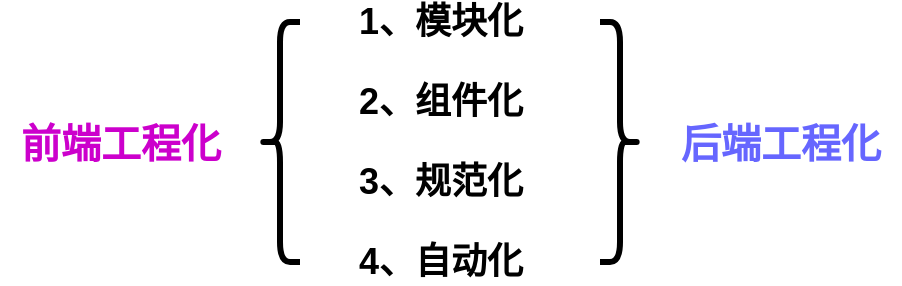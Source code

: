 <mxfile version="14.9.5" type="github">
  <diagram id="UFSuQlCkiG1u87Nqo_qd" name="第 1 页">
    <mxGraphModel dx="1185" dy="695" grid="0" gridSize="10" guides="1" tooltips="1" connect="1" arrows="1" fold="1" page="1" pageScale="1" pageWidth="3300" pageHeight="4681" math="0" shadow="0">
      <root>
        <mxCell id="0" />
        <mxCell id="1" parent="0" />
        <mxCell id="vqDkYvT0RT23pniDy1Ix-1" value="" style="shape=curlyBracket;whiteSpace=wrap;html=1;rounded=1;strokeWidth=3;" vertex="1" parent="1">
          <mxGeometry x="390" y="110" width="20" height="120" as="geometry" />
        </mxCell>
        <mxCell id="vqDkYvT0RT23pniDy1Ix-2" value="&lt;b&gt;&lt;font style=&quot;font-size: 20px&quot;&gt;前端工程化&lt;/font&gt;&lt;/b&gt;" style="text;html=1;align=center;verticalAlign=middle;resizable=0;points=[];autosize=1;strokeColor=none;fontColor=#CC00CC;" vertex="1" parent="1">
          <mxGeometry x="260" y="160" width="120" height="20" as="geometry" />
        </mxCell>
        <mxCell id="vqDkYvT0RT23pniDy1Ix-3" value="&lt;b&gt;&lt;font style=&quot;font-size: 18px&quot;&gt;1、模块化&lt;/font&gt;&lt;/b&gt;" style="text;html=1;align=center;verticalAlign=middle;resizable=0;points=[];autosize=1;strokeColor=none;" vertex="1" parent="1">
          <mxGeometry x="430" y="100" width="100" height="20" as="geometry" />
        </mxCell>
        <mxCell id="vqDkYvT0RT23pniDy1Ix-4" value="&lt;b&gt;&lt;font style=&quot;font-size: 18px&quot;&gt;2、组件化&lt;/font&gt;&lt;/b&gt;" style="text;html=1;align=center;verticalAlign=middle;resizable=0;points=[];autosize=1;strokeColor=none;" vertex="1" parent="1">
          <mxGeometry x="430" y="140" width="100" height="20" as="geometry" />
        </mxCell>
        <mxCell id="vqDkYvT0RT23pniDy1Ix-5" value="&lt;span style=&quot;font-size: 18px&quot;&gt;&lt;b&gt;3、规范化&lt;/b&gt;&lt;/span&gt;" style="text;html=1;align=center;verticalAlign=middle;resizable=0;points=[];autosize=1;strokeColor=none;" vertex="1" parent="1">
          <mxGeometry x="430" y="180" width="100" height="20" as="geometry" />
        </mxCell>
        <mxCell id="vqDkYvT0RT23pniDy1Ix-6" value="&lt;span style=&quot;font-size: 18px&quot;&gt;&lt;b&gt;4、自动化&lt;/b&gt;&lt;/span&gt;" style="text;html=1;align=center;verticalAlign=middle;resizable=0;points=[];autosize=1;strokeColor=none;" vertex="1" parent="1">
          <mxGeometry x="430" y="220" width="100" height="20" as="geometry" />
        </mxCell>
        <mxCell id="vqDkYvT0RT23pniDy1Ix-8" value="&lt;b&gt;&lt;font style=&quot;font-size: 20px&quot;&gt;后端工程化&lt;/font&gt;&lt;/b&gt;" style="text;html=1;align=center;verticalAlign=middle;resizable=0;points=[];autosize=1;strokeColor=none;fontColor=#6666FF;" vertex="1" parent="1">
          <mxGeometry x="590" y="160" width="120" height="20" as="geometry" />
        </mxCell>
        <mxCell id="vqDkYvT0RT23pniDy1Ix-9" value="" style="shape=curlyBracket;whiteSpace=wrap;html=1;rounded=1;flipH=1;strokeWidth=3;" vertex="1" parent="1">
          <mxGeometry x="560" y="110" width="20" height="120" as="geometry" />
        </mxCell>
      </root>
    </mxGraphModel>
  </diagram>
</mxfile>
